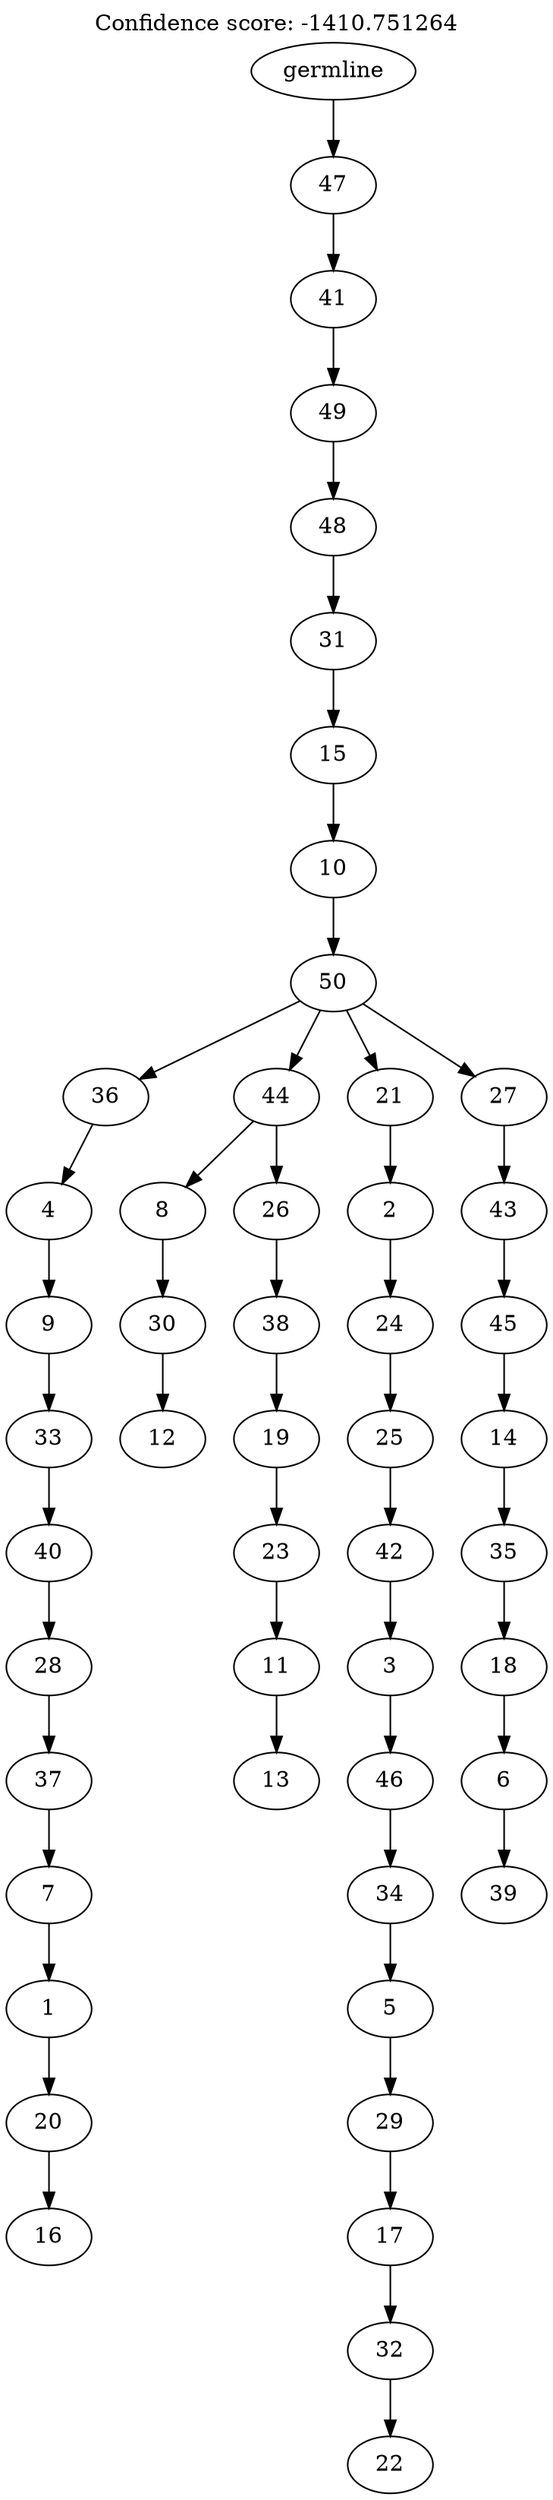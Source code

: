 digraph g {
	"49" -> "50";
	"50" [label="16"];
	"48" -> "49";
	"49" [label="20"];
	"47" -> "48";
	"48" [label="1"];
	"46" -> "47";
	"47" [label="7"];
	"45" -> "46";
	"46" [label="37"];
	"44" -> "45";
	"45" [label="28"];
	"43" -> "44";
	"44" [label="40"];
	"42" -> "43";
	"43" [label="33"];
	"41" -> "42";
	"42" [label="9"];
	"40" -> "41";
	"41" [label="4"];
	"38" -> "39";
	"39" [label="12"];
	"37" -> "38";
	"38" [label="30"];
	"35" -> "36";
	"36" [label="13"];
	"34" -> "35";
	"35" [label="11"];
	"33" -> "34";
	"34" [label="23"];
	"32" -> "33";
	"33" [label="19"];
	"31" -> "32";
	"32" [label="38"];
	"30" -> "31";
	"31" [label="26"];
	"30" -> "37";
	"37" [label="8"];
	"28" -> "29";
	"29" [label="22"];
	"27" -> "28";
	"28" [label="32"];
	"26" -> "27";
	"27" [label="17"];
	"25" -> "26";
	"26" [label="29"];
	"24" -> "25";
	"25" [label="5"];
	"23" -> "24";
	"24" [label="34"];
	"22" -> "23";
	"23" [label="46"];
	"21" -> "22";
	"22" [label="3"];
	"20" -> "21";
	"21" [label="42"];
	"19" -> "20";
	"20" [label="25"];
	"18" -> "19";
	"19" [label="24"];
	"17" -> "18";
	"18" [label="2"];
	"15" -> "16";
	"16" [label="39"];
	"14" -> "15";
	"15" [label="6"];
	"13" -> "14";
	"14" [label="18"];
	"12" -> "13";
	"13" [label="35"];
	"11" -> "12";
	"12" [label="14"];
	"10" -> "11";
	"11" [label="45"];
	"9" -> "10";
	"10" [label="43"];
	"8" -> "9";
	"9" [label="27"];
	"8" -> "17";
	"17" [label="21"];
	"8" -> "30";
	"30" [label="44"];
	"8" -> "40";
	"40" [label="36"];
	"7" -> "8";
	"8" [label="50"];
	"6" -> "7";
	"7" [label="10"];
	"5" -> "6";
	"6" [label="15"];
	"4" -> "5";
	"5" [label="31"];
	"3" -> "4";
	"4" [label="48"];
	"2" -> "3";
	"3" [label="49"];
	"1" -> "2";
	"2" [label="41"];
	"0" -> "1";
	"1" [label="47"];
	"0" [label="germline"];
	labelloc="t";
	label="Confidence score: -1410.751264";
}
